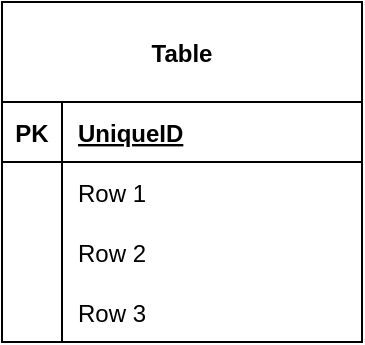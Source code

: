 <mxfile version="14.5.1" type="device"><diagram id="K0Dc9FcuZyo3_7u2srgX" name="Página-1"><mxGraphModel dx="1422" dy="822" grid="1" gridSize="10" guides="1" tooltips="1" connect="1" arrows="1" fold="1" page="1" pageScale="1" pageWidth="827" pageHeight="1169" math="0" shadow="0"><root><mxCell id="0"/><mxCell id="1" parent="0"/><mxCell id="8Da_E09g4O5D14vLQ-nJ-1" value="Table" style="shape=table;startSize=50;container=1;collapsible=1;childLayout=tableLayout;fixedRows=1;rowLines=0;fontStyle=1;align=center;resizeLast=1;" vertex="1" parent="1"><mxGeometry x="90" y="310" width="180" height="170" as="geometry"/></mxCell><mxCell id="8Da_E09g4O5D14vLQ-nJ-2" value="" style="shape=partialRectangle;collapsible=0;dropTarget=0;pointerEvents=0;fillColor=none;top=0;left=0;bottom=1;right=0;points=[[0,0.5],[1,0.5]];portConstraint=eastwest;" vertex="1" parent="8Da_E09g4O5D14vLQ-nJ-1"><mxGeometry y="50" width="180" height="30" as="geometry"/></mxCell><mxCell id="8Da_E09g4O5D14vLQ-nJ-3" value="PK" style="shape=partialRectangle;connectable=0;fillColor=none;top=0;left=0;bottom=0;right=0;fontStyle=1;overflow=hidden;" vertex="1" parent="8Da_E09g4O5D14vLQ-nJ-2"><mxGeometry width="30" height="30" as="geometry"/></mxCell><mxCell id="8Da_E09g4O5D14vLQ-nJ-4" value="UniqueID" style="shape=partialRectangle;connectable=0;fillColor=none;top=0;left=0;bottom=0;right=0;align=left;spacingLeft=6;fontStyle=5;overflow=hidden;" vertex="1" parent="8Da_E09g4O5D14vLQ-nJ-2"><mxGeometry x="30" width="150" height="30" as="geometry"/></mxCell><mxCell id="8Da_E09g4O5D14vLQ-nJ-5" value="" style="shape=partialRectangle;collapsible=0;dropTarget=0;pointerEvents=0;fillColor=none;top=0;left=0;bottom=0;right=0;points=[[0,0.5],[1,0.5]];portConstraint=eastwest;" vertex="1" parent="8Da_E09g4O5D14vLQ-nJ-1"><mxGeometry y="80" width="180" height="30" as="geometry"/></mxCell><mxCell id="8Da_E09g4O5D14vLQ-nJ-6" value="" style="shape=partialRectangle;connectable=0;fillColor=none;top=0;left=0;bottom=0;right=0;editable=1;overflow=hidden;" vertex="1" parent="8Da_E09g4O5D14vLQ-nJ-5"><mxGeometry width="30" height="30" as="geometry"/></mxCell><mxCell id="8Da_E09g4O5D14vLQ-nJ-7" value="Row 1" style="shape=partialRectangle;connectable=0;fillColor=none;top=0;left=0;bottom=0;right=0;align=left;spacingLeft=6;overflow=hidden;" vertex="1" parent="8Da_E09g4O5D14vLQ-nJ-5"><mxGeometry x="30" width="150" height="30" as="geometry"/></mxCell><mxCell id="8Da_E09g4O5D14vLQ-nJ-8" value="" style="shape=partialRectangle;collapsible=0;dropTarget=0;pointerEvents=0;fillColor=none;top=0;left=0;bottom=0;right=0;points=[[0,0.5],[1,0.5]];portConstraint=eastwest;" vertex="1" parent="8Da_E09g4O5D14vLQ-nJ-1"><mxGeometry y="110" width="180" height="30" as="geometry"/></mxCell><mxCell id="8Da_E09g4O5D14vLQ-nJ-9" value="" style="shape=partialRectangle;connectable=0;fillColor=none;top=0;left=0;bottom=0;right=0;editable=1;overflow=hidden;" vertex="1" parent="8Da_E09g4O5D14vLQ-nJ-8"><mxGeometry width="30" height="30" as="geometry"/></mxCell><mxCell id="8Da_E09g4O5D14vLQ-nJ-10" value="Row 2" style="shape=partialRectangle;connectable=0;fillColor=none;top=0;left=0;bottom=0;right=0;align=left;spacingLeft=6;overflow=hidden;" vertex="1" parent="8Da_E09g4O5D14vLQ-nJ-8"><mxGeometry x="30" width="150" height="30" as="geometry"/></mxCell><mxCell id="8Da_E09g4O5D14vLQ-nJ-11" value="" style="shape=partialRectangle;collapsible=0;dropTarget=0;pointerEvents=0;fillColor=none;top=0;left=0;bottom=0;right=0;points=[[0,0.5],[1,0.5]];portConstraint=eastwest;" vertex="1" parent="8Da_E09g4O5D14vLQ-nJ-1"><mxGeometry y="140" width="180" height="30" as="geometry"/></mxCell><mxCell id="8Da_E09g4O5D14vLQ-nJ-12" value="" style="shape=partialRectangle;connectable=0;fillColor=none;top=0;left=0;bottom=0;right=0;editable=1;overflow=hidden;" vertex="1" parent="8Da_E09g4O5D14vLQ-nJ-11"><mxGeometry width="30" height="30" as="geometry"/></mxCell><mxCell id="8Da_E09g4O5D14vLQ-nJ-13" value="Row 3" style="shape=partialRectangle;connectable=0;fillColor=none;top=0;left=0;bottom=0;right=0;align=left;spacingLeft=6;overflow=hidden;" vertex="1" parent="8Da_E09g4O5D14vLQ-nJ-11"><mxGeometry x="30" width="150" height="30" as="geometry"/></mxCell></root></mxGraphModel></diagram></mxfile>